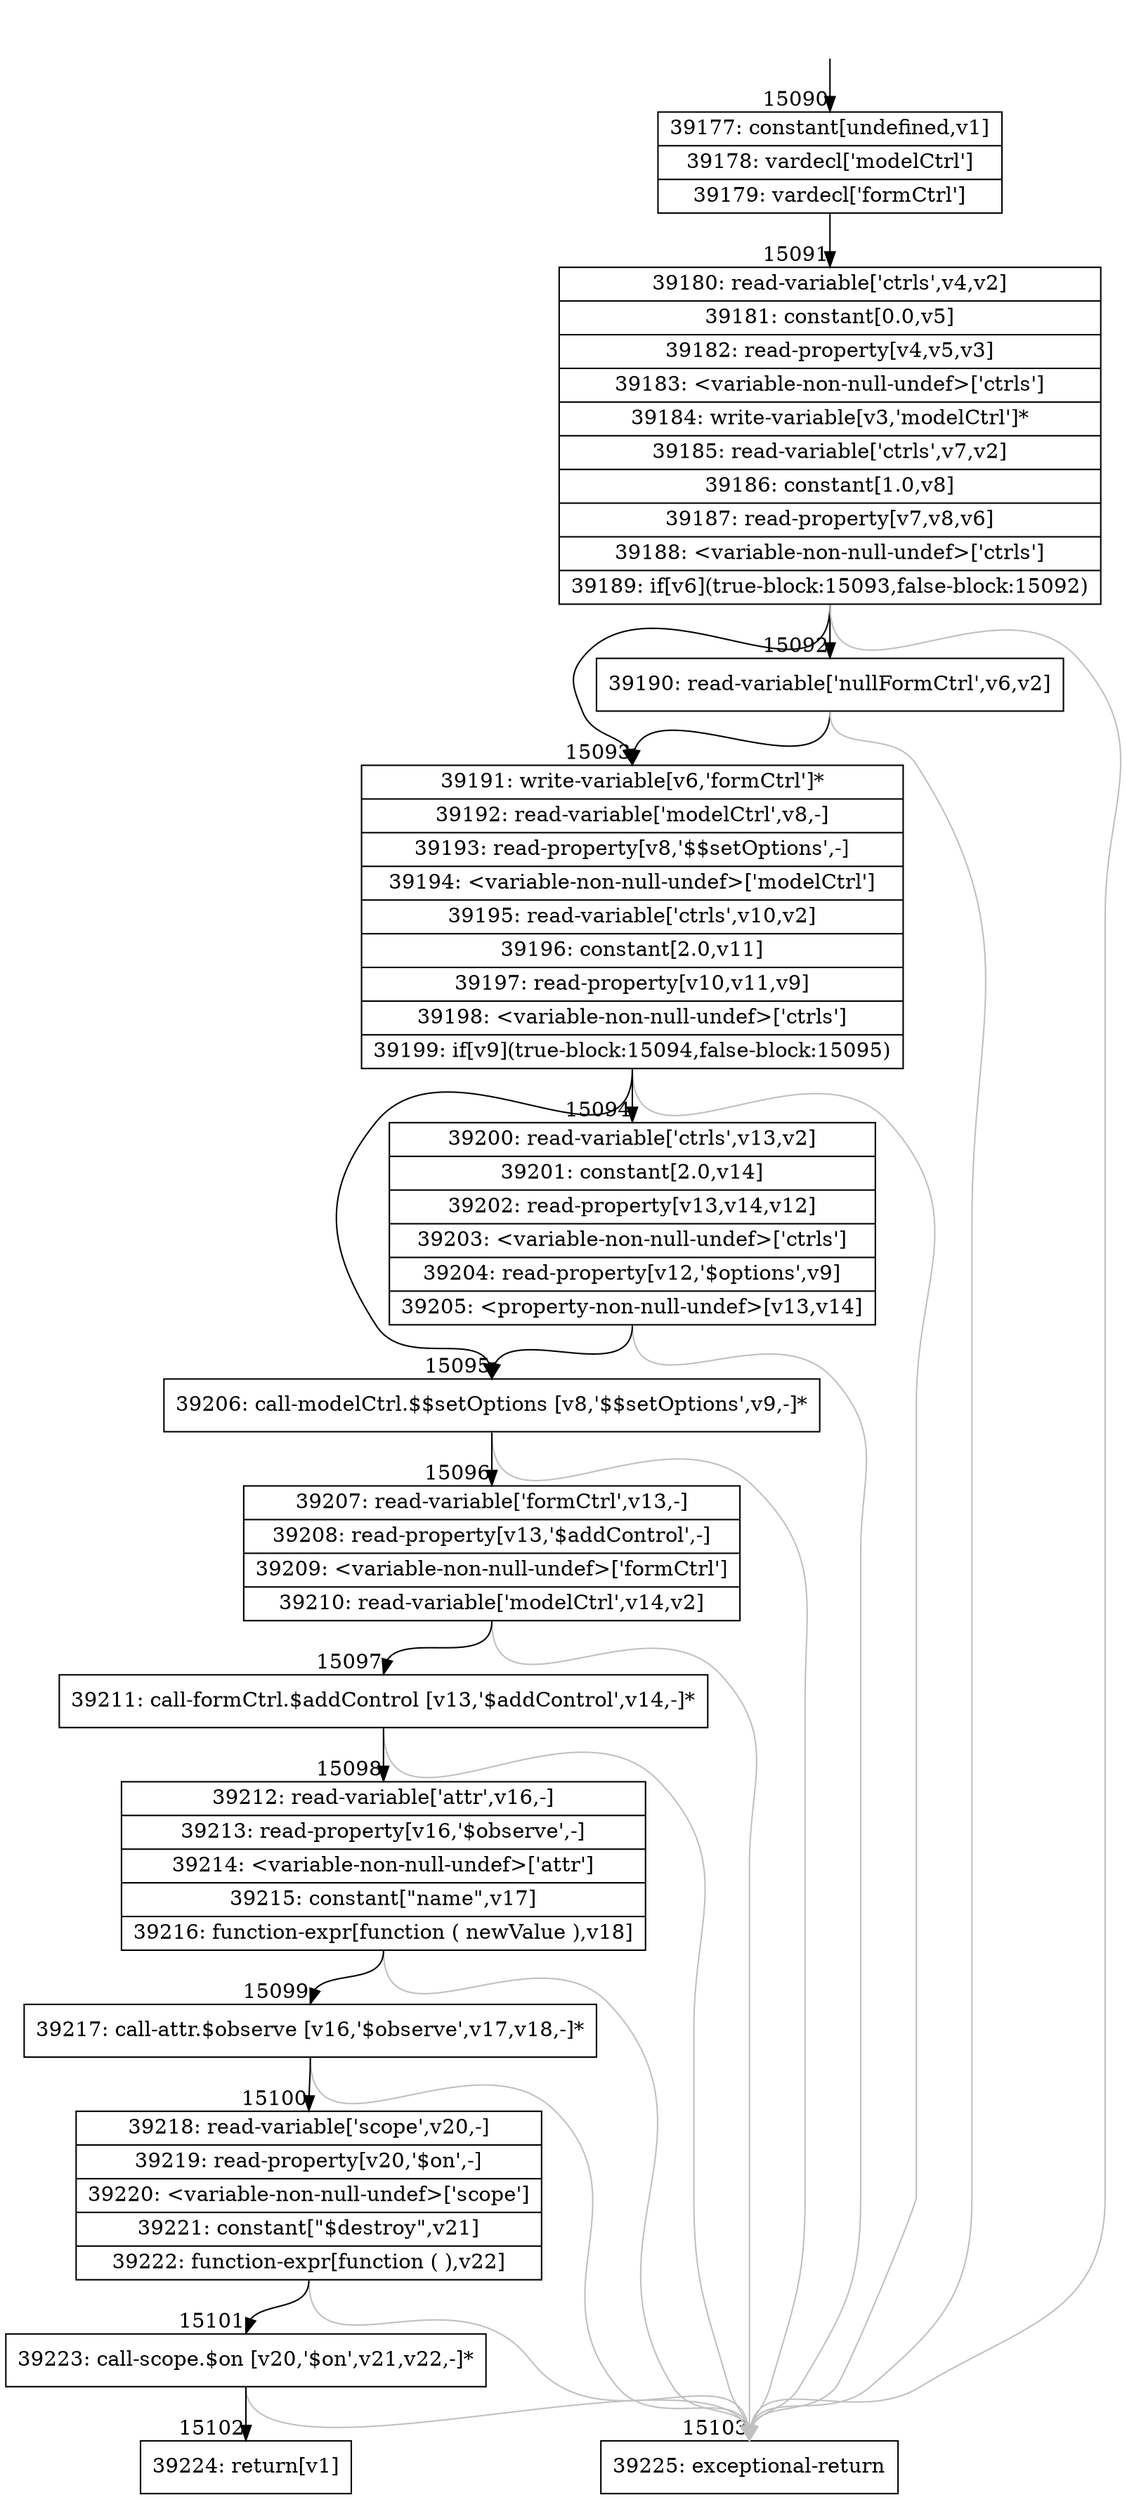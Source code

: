 digraph {
rankdir="TD"
BB_entry1212[shape=none,label=""];
BB_entry1212 -> BB15090 [tailport=s, headport=n, headlabel="    15090"]
BB15090 [shape=record label="{39177: constant[undefined,v1]|39178: vardecl['modelCtrl']|39179: vardecl['formCtrl']}" ] 
BB15090 -> BB15091 [tailport=s, headport=n, headlabel="      15091"]
BB15091 [shape=record label="{39180: read-variable['ctrls',v4,v2]|39181: constant[0.0,v5]|39182: read-property[v4,v5,v3]|39183: \<variable-non-null-undef\>['ctrls']|39184: write-variable[v3,'modelCtrl']*|39185: read-variable['ctrls',v7,v2]|39186: constant[1.0,v8]|39187: read-property[v7,v8,v6]|39188: \<variable-non-null-undef\>['ctrls']|39189: if[v6](true-block:15093,false-block:15092)}" ] 
BB15091 -> BB15093 [tailport=s, headport=n, headlabel="      15093"]
BB15091 -> BB15092 [tailport=s, headport=n, headlabel="      15092"]
BB15091 -> BB15103 [tailport=s, headport=n, color=gray, headlabel="      15103"]
BB15092 [shape=record label="{39190: read-variable['nullFormCtrl',v6,v2]}" ] 
BB15092 -> BB15093 [tailport=s, headport=n]
BB15092 -> BB15103 [tailport=s, headport=n, color=gray]
BB15093 [shape=record label="{39191: write-variable[v6,'formCtrl']*|39192: read-variable['modelCtrl',v8,-]|39193: read-property[v8,'$$setOptions',-]|39194: \<variable-non-null-undef\>['modelCtrl']|39195: read-variable['ctrls',v10,v2]|39196: constant[2.0,v11]|39197: read-property[v10,v11,v9]|39198: \<variable-non-null-undef\>['ctrls']|39199: if[v9](true-block:15094,false-block:15095)}" ] 
BB15093 -> BB15095 [tailport=s, headport=n, headlabel="      15095"]
BB15093 -> BB15094 [tailport=s, headport=n, headlabel="      15094"]
BB15093 -> BB15103 [tailport=s, headport=n, color=gray]
BB15094 [shape=record label="{39200: read-variable['ctrls',v13,v2]|39201: constant[2.0,v14]|39202: read-property[v13,v14,v12]|39203: \<variable-non-null-undef\>['ctrls']|39204: read-property[v12,'$options',v9]|39205: \<property-non-null-undef\>[v13,v14]}" ] 
BB15094 -> BB15095 [tailport=s, headport=n]
BB15094 -> BB15103 [tailport=s, headport=n, color=gray]
BB15095 [shape=record label="{39206: call-modelCtrl.$$setOptions [v8,'$$setOptions',v9,-]*}" ] 
BB15095 -> BB15096 [tailport=s, headport=n, headlabel="      15096"]
BB15095 -> BB15103 [tailport=s, headport=n, color=gray]
BB15096 [shape=record label="{39207: read-variable['formCtrl',v13,-]|39208: read-property[v13,'$addControl',-]|39209: \<variable-non-null-undef\>['formCtrl']|39210: read-variable['modelCtrl',v14,v2]}" ] 
BB15096 -> BB15097 [tailport=s, headport=n, headlabel="      15097"]
BB15096 -> BB15103 [tailport=s, headport=n, color=gray]
BB15097 [shape=record label="{39211: call-formCtrl.$addControl [v13,'$addControl',v14,-]*}" ] 
BB15097 -> BB15098 [tailport=s, headport=n, headlabel="      15098"]
BB15097 -> BB15103 [tailport=s, headport=n, color=gray]
BB15098 [shape=record label="{39212: read-variable['attr',v16,-]|39213: read-property[v16,'$observe',-]|39214: \<variable-non-null-undef\>['attr']|39215: constant[\"name\",v17]|39216: function-expr[function ( newValue ),v18]}" ] 
BB15098 -> BB15099 [tailport=s, headport=n, headlabel="      15099"]
BB15098 -> BB15103 [tailport=s, headport=n, color=gray]
BB15099 [shape=record label="{39217: call-attr.$observe [v16,'$observe',v17,v18,-]*}" ] 
BB15099 -> BB15100 [tailport=s, headport=n, headlabel="      15100"]
BB15099 -> BB15103 [tailport=s, headport=n, color=gray]
BB15100 [shape=record label="{39218: read-variable['scope',v20,-]|39219: read-property[v20,'$on',-]|39220: \<variable-non-null-undef\>['scope']|39221: constant[\"$destroy\",v21]|39222: function-expr[function ( ),v22]}" ] 
BB15100 -> BB15101 [tailport=s, headport=n, headlabel="      15101"]
BB15100 -> BB15103 [tailport=s, headport=n, color=gray]
BB15101 [shape=record label="{39223: call-scope.$on [v20,'$on',v21,v22,-]*}" ] 
BB15101 -> BB15102 [tailport=s, headport=n, headlabel="      15102"]
BB15101 -> BB15103 [tailport=s, headport=n, color=gray]
BB15102 [shape=record label="{39224: return[v1]}" ] 
BB15103 [shape=record label="{39225: exceptional-return}" ] 
//#$~ 25374
}

